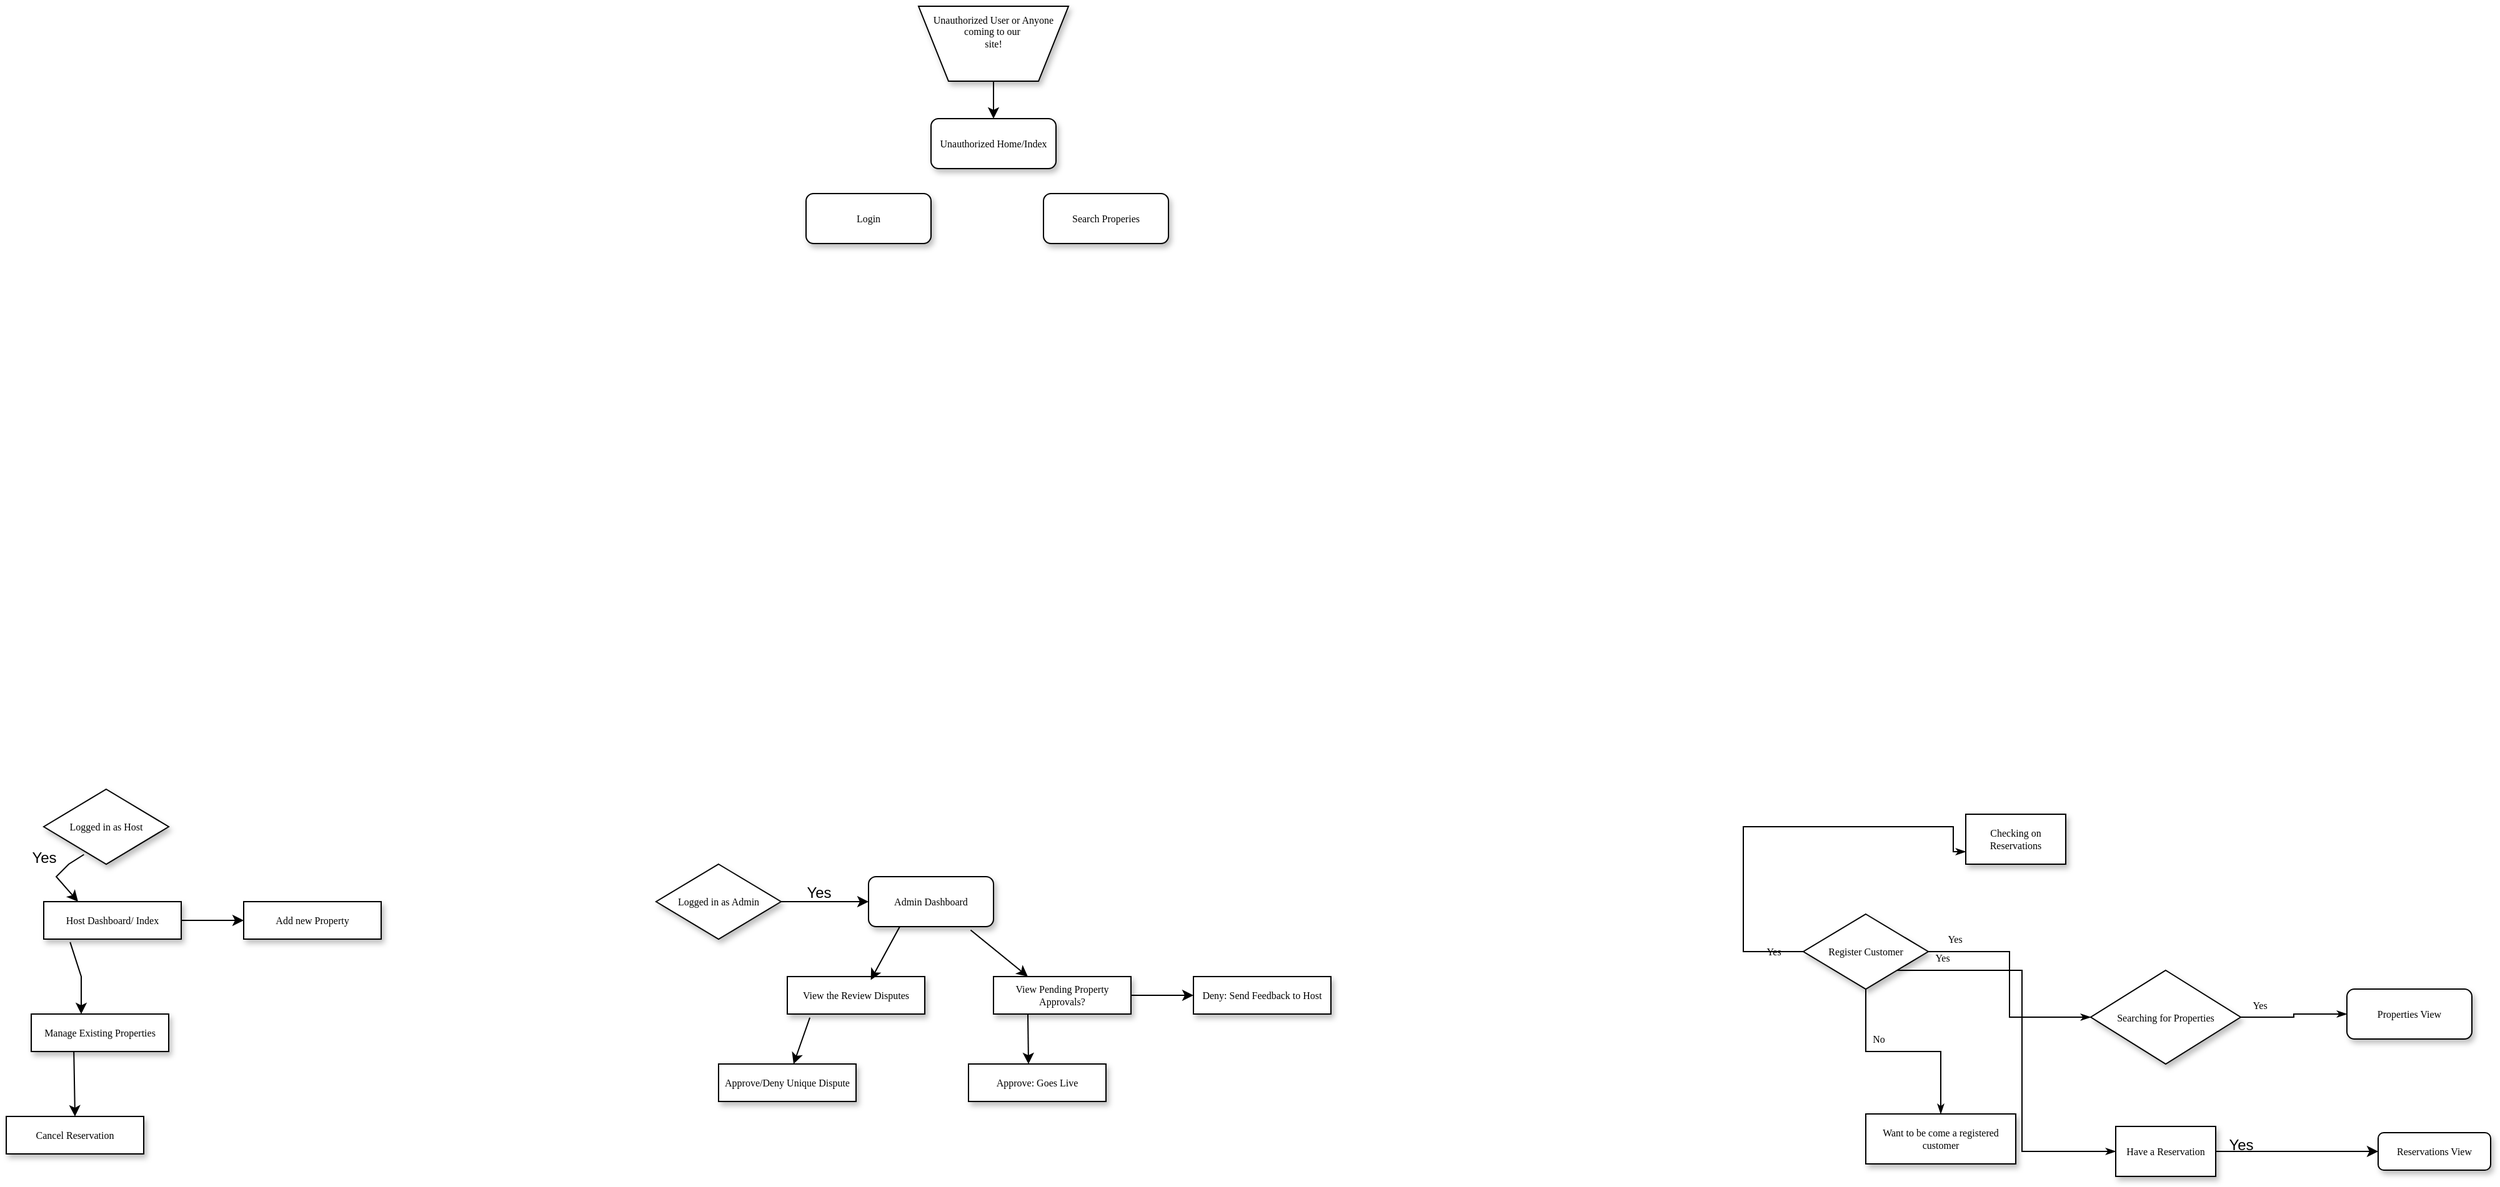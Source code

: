 <mxfile version="24.8.4">
  <diagram name="Page-1" id="edf60f1a-56cd-e834-aa8a-f176f3a09ee4">
    <mxGraphModel dx="1134" dy="654" grid="1" gridSize="10" guides="1" tooltips="1" connect="1" arrows="1" fold="1" page="1" pageScale="1" pageWidth="1100" pageHeight="850" background="#ffffff" math="0" shadow="0">
      <root>
        <mxCell id="0" />
        <mxCell id="1" parent="0" />
        <mxCell id="60e70716793133e9-2" value="Unauthorized User or Anyone coming to our&amp;nbsp;&lt;div&gt;site!&lt;div&gt;&lt;br&gt;&lt;/div&gt;&lt;div&gt;&lt;br&gt;&lt;/div&gt;&lt;/div&gt;" style="shape=trapezoid;whiteSpace=wrap;html=1;rounded=0;shadow=1;labelBackgroundColor=none;strokeWidth=1;fontFamily=Verdana;fontSize=8;align=center;flipV=1;" parent="1" vertex="1">
          <mxGeometry x="830" y="10" width="120" height="60" as="geometry" />
        </mxCell>
        <mxCell id="60e70716793133e9-33" value="Yes" style="edgeStyle=orthogonalEdgeStyle;rounded=0;html=1;labelBackgroundColor=none;startSize=5;endArrow=classicThin;endFill=1;endSize=5;jettySize=auto;orthogonalLoop=1;strokeWidth=1;fontFamily=Verdana;fontSize=8" parent="1" source="60e70716793133e9-5" target="60e70716793133e9-7" edge="1">
          <mxGeometry x="-0.778" y="10" relative="1" as="geometry">
            <mxPoint as="offset" />
          </mxGeometry>
        </mxCell>
        <mxCell id="60e70716793133e9-37" value="No" style="edgeStyle=orthogonalEdgeStyle;rounded=0;html=1;labelBackgroundColor=none;startSize=5;endArrow=classicThin;endFill=1;endSize=5;jettySize=auto;orthogonalLoop=1;strokeWidth=1;fontFamily=Verdana;fontSize=8" parent="1" source="60e70716793133e9-5" target="60e70716793133e9-9" edge="1">
          <mxGeometry x="-0.5" y="10" relative="1" as="geometry">
            <mxPoint as="offset" />
          </mxGeometry>
        </mxCell>
        <mxCell id="60e70716793133e9-5" value="Register Customer" style="rhombus;whiteSpace=wrap;html=1;rounded=0;shadow=1;labelBackgroundColor=none;strokeWidth=1;fontFamily=Verdana;fontSize=8;align=center;" parent="1" vertex="1">
          <mxGeometry x="1538" y="737" width="100" height="60" as="geometry" />
        </mxCell>
        <mxCell id="60e70716793133e9-34" value="Yes" style="edgeStyle=orthogonalEdgeStyle;rounded=0;html=1;labelBackgroundColor=none;startSize=5;endArrow=classicThin;endFill=1;endSize=5;jettySize=auto;orthogonalLoop=1;strokeWidth=1;fontFamily=Verdana;fontSize=8" parent="1" source="60e70716793133e9-7" target="60e70716793133e9-8" edge="1">
          <mxGeometry x="-0.667" y="10" relative="1" as="geometry">
            <mxPoint as="offset" />
          </mxGeometry>
        </mxCell>
        <mxCell id="60e70716793133e9-7" value="Searching for Properties" style="rhombus;whiteSpace=wrap;html=1;rounded=0;shadow=1;labelBackgroundColor=none;strokeWidth=1;fontFamily=Verdana;fontSize=8;align=center;" parent="1" vertex="1">
          <mxGeometry x="1768" y="782" width="120" height="75" as="geometry" />
        </mxCell>
        <mxCell id="60e70716793133e9-8" value="Properties View" style="rounded=1;whiteSpace=wrap;html=1;shadow=1;labelBackgroundColor=none;strokeWidth=1;fontFamily=Verdana;fontSize=8;align=center;" parent="1" vertex="1">
          <mxGeometry x="1973" y="797" width="100" height="40" as="geometry" />
        </mxCell>
        <mxCell id="60e70716793133e9-9" value="Want to be come a registered customer" style="whiteSpace=wrap;html=1;rounded=0;shadow=1;labelBackgroundColor=none;strokeWidth=1;fontFamily=Verdana;fontSize=8;align=center;" parent="1" vertex="1">
          <mxGeometry x="1588" y="897" width="120" height="40" as="geometry" />
        </mxCell>
        <mxCell id="60e70716793133e9-10" value="Have a Reservation" style="whiteSpace=wrap;html=1;rounded=0;shadow=1;labelBackgroundColor=none;strokeWidth=1;fontFamily=Verdana;fontSize=8;align=center;" parent="1" vertex="1">
          <mxGeometry x="1788" y="907" width="80" height="40" as="geometry" />
        </mxCell>
        <mxCell id="Z8Qo_mUcmgDimk4ZtV1X-3" value="" style="edgeStyle=orthogonalEdgeStyle;rounded=0;orthogonalLoop=1;jettySize=auto;html=1;exitX=1;exitY=0.5;exitDx=0;exitDy=0;entryX=0;entryY=0.5;entryDx=0;entryDy=0;" parent="1" source="60e70716793133e9-10" target="Z8Qo_mUcmgDimk4ZtV1X-4" edge="1">
          <mxGeometry relative="1" as="geometry" />
        </mxCell>
        <mxCell id="Z8Qo_mUcmgDimk4ZtV1X-4" value="Reservations View" style="rounded=1;whiteSpace=wrap;html=1;shadow=1;labelBackgroundColor=none;strokeWidth=1;fontFamily=Verdana;fontSize=8;align=center;" parent="1" vertex="1">
          <mxGeometry x="1998" y="912" width="90" height="30" as="geometry" />
        </mxCell>
        <mxCell id="Z8Qo_mUcmgDimk4ZtV1X-5" value="Logged in as Admin" style="rhombus;whiteSpace=wrap;html=1;rounded=0;shadow=1;labelBackgroundColor=none;strokeWidth=1;fontFamily=Verdana;fontSize=8;align=center;" parent="1" vertex="1">
          <mxGeometry x="620" y="697" width="100" height="60" as="geometry" />
        </mxCell>
        <mxCell id="Z8Qo_mUcmgDimk4ZtV1X-9" value="Yes" style="text;html=1;align=center;verticalAlign=middle;resizable=0;points=[];autosize=1;strokeColor=none;fillColor=none;" parent="1" vertex="1">
          <mxGeometry x="1868" y="907" width="40" height="30" as="geometry" />
        </mxCell>
        <mxCell id="Z8Qo_mUcmgDimk4ZtV1X-14" value="Yes" style="edgeStyle=orthogonalEdgeStyle;rounded=0;html=1;labelBackgroundColor=none;startSize=5;endArrow=classicThin;endFill=1;endSize=5;jettySize=auto;orthogonalLoop=1;strokeWidth=1;fontFamily=Verdana;fontSize=8;entryX=0;entryY=0.5;entryDx=0;entryDy=0;exitX=1;exitY=1;exitDx=0;exitDy=0;" parent="1" source="60e70716793133e9-5" target="60e70716793133e9-10" edge="1">
          <mxGeometry x="-0.778" y="10" relative="1" as="geometry">
            <mxPoint as="offset" />
            <mxPoint x="1598" y="827" as="sourcePoint" />
            <mxPoint x="1768" y="827" as="targetPoint" />
          </mxGeometry>
        </mxCell>
        <mxCell id="Z8Qo_mUcmgDimk4ZtV1X-16" value="Yes" style="edgeStyle=orthogonalEdgeStyle;rounded=0;html=1;labelBackgroundColor=none;startSize=5;endArrow=classicThin;endFill=1;endSize=5;jettySize=auto;orthogonalLoop=1;strokeWidth=1;fontFamily=Verdana;fontSize=8;exitX=0;exitY=0.5;exitDx=0;exitDy=0;entryX=0;entryY=0.75;entryDx=0;entryDy=0;" parent="1" source="60e70716793133e9-5" edge="1" target="Z8Qo_mUcmgDimk4ZtV1X-17">
          <mxGeometry x="-0.86" relative="1" as="geometry">
            <mxPoint as="offset" />
            <mxPoint x="1529.2" y="767" as="sourcePoint" />
            <mxPoint x="1658" y="687" as="targetPoint" />
            <Array as="points">
              <mxPoint x="1490" y="767" />
              <mxPoint x="1490" y="667" />
              <mxPoint x="1658" y="667" />
              <mxPoint x="1658" y="687" />
            </Array>
          </mxGeometry>
        </mxCell>
        <mxCell id="Z8Qo_mUcmgDimk4ZtV1X-17" value="Checking on Reservations" style="whiteSpace=wrap;html=1;rounded=0;shadow=1;labelBackgroundColor=none;strokeWidth=1;fontFamily=Verdana;fontSize=8;align=center;" parent="1" vertex="1">
          <mxGeometry x="1668" y="657" width="80" height="40" as="geometry" />
        </mxCell>
        <mxCell id="gYn13_rnFWAkC_ZhPSv--2" value="Logged in as Host" style="rhombus;whiteSpace=wrap;html=1;rounded=0;shadow=1;labelBackgroundColor=none;strokeWidth=1;fontFamily=Verdana;fontSize=8;align=center;" vertex="1" parent="1">
          <mxGeometry x="130" y="637" width="100" height="60" as="geometry" />
        </mxCell>
        <mxCell id="gYn13_rnFWAkC_ZhPSv--5" value="View Pending Property Approvals?" style="whiteSpace=wrap;html=1;rounded=0;shadow=1;labelBackgroundColor=none;strokeWidth=1;fontFamily=Verdana;fontSize=8;align=center;" vertex="1" parent="1">
          <mxGeometry x="890" y="787" width="110" height="30" as="geometry" />
        </mxCell>
        <mxCell id="gYn13_rnFWAkC_ZhPSv--6" value="View the Review Disputes" style="whiteSpace=wrap;html=1;rounded=0;shadow=1;labelBackgroundColor=none;strokeWidth=1;fontFamily=Verdana;fontSize=8;align=center;" vertex="1" parent="1">
          <mxGeometry x="725" y="787" width="110" height="30" as="geometry" />
        </mxCell>
        <mxCell id="gYn13_rnFWAkC_ZhPSv--8" value="Unauthorized Home/Index" style="rounded=1;whiteSpace=wrap;html=1;shadow=1;labelBackgroundColor=none;strokeWidth=1;fontFamily=Verdana;fontSize=8;align=center;" vertex="1" parent="1">
          <mxGeometry x="840" y="100" width="100" height="40" as="geometry" />
        </mxCell>
        <mxCell id="gYn13_rnFWAkC_ZhPSv--11" value="Yes" style="text;html=1;align=center;verticalAlign=middle;resizable=0;points=[];autosize=1;strokeColor=none;fillColor=none;" vertex="1" parent="1">
          <mxGeometry x="730" y="705" width="40" height="30" as="geometry" />
        </mxCell>
        <mxCell id="gYn13_rnFWAkC_ZhPSv--12" value="" style="endArrow=classic;html=1;rounded=0;" edge="1" parent="1">
          <mxGeometry width="50" height="50" relative="1" as="geometry">
            <mxPoint x="720" y="727" as="sourcePoint" />
            <mxPoint x="790" y="727" as="targetPoint" />
            <Array as="points" />
          </mxGeometry>
        </mxCell>
        <mxCell id="gYn13_rnFWAkC_ZhPSv--13" value="Admin Dashboard" style="rounded=1;whiteSpace=wrap;html=1;shadow=1;labelBackgroundColor=none;strokeWidth=1;fontFamily=Verdana;fontSize=8;align=center;" vertex="1" parent="1">
          <mxGeometry x="790" y="707" width="100" height="40" as="geometry" />
        </mxCell>
        <mxCell id="gYn13_rnFWAkC_ZhPSv--15" value="" style="endArrow=classic;html=1;rounded=0;exitX=0.25;exitY=1;exitDx=0;exitDy=0;entryX=0.607;entryY=0.091;entryDx=0;entryDy=0;entryPerimeter=0;" edge="1" parent="1" source="gYn13_rnFWAkC_ZhPSv--13" target="gYn13_rnFWAkC_ZhPSv--6">
          <mxGeometry width="50" height="50" relative="1" as="geometry">
            <mxPoint x="860" y="797" as="sourcePoint" />
            <mxPoint x="910" y="747" as="targetPoint" />
          </mxGeometry>
        </mxCell>
        <mxCell id="gYn13_rnFWAkC_ZhPSv--17" value="" style="endArrow=classic;html=1;rounded=0;exitX=0.817;exitY=1.068;exitDx=0;exitDy=0;entryX=0.25;entryY=0;entryDx=0;entryDy=0;exitPerimeter=0;" edge="1" parent="1" source="gYn13_rnFWAkC_ZhPSv--13" target="gYn13_rnFWAkC_ZhPSv--5">
          <mxGeometry width="50" height="50" relative="1" as="geometry">
            <mxPoint x="873" y="747" as="sourcePoint" />
            <mxPoint x="850" y="790" as="targetPoint" />
          </mxGeometry>
        </mxCell>
        <mxCell id="gYn13_rnFWAkC_ZhPSv--18" value="" style="endArrow=classic;html=1;rounded=0;exitX=0.25;exitY=1;exitDx=0;exitDy=0;" edge="1" parent="1" source="gYn13_rnFWAkC_ZhPSv--5">
          <mxGeometry width="50" height="50" relative="1" as="geometry">
            <mxPoint x="810" y="877" as="sourcePoint" />
            <mxPoint x="918" y="857" as="targetPoint" />
          </mxGeometry>
        </mxCell>
        <mxCell id="gYn13_rnFWAkC_ZhPSv--19" value="Approve: Goes Live" style="whiteSpace=wrap;html=1;rounded=0;shadow=1;labelBackgroundColor=none;strokeWidth=1;fontFamily=Verdana;fontSize=8;align=center;" vertex="1" parent="1">
          <mxGeometry x="870" y="857" width="110" height="30" as="geometry" />
        </mxCell>
        <mxCell id="gYn13_rnFWAkC_ZhPSv--20" value="" style="endArrow=classic;html=1;rounded=0;exitX=1;exitY=0.5;exitDx=0;exitDy=0;" edge="1" parent="1" source="gYn13_rnFWAkC_ZhPSv--5">
          <mxGeometry width="50" height="50" relative="1" as="geometry">
            <mxPoint x="928" y="827" as="sourcePoint" />
            <mxPoint x="1050" y="802" as="targetPoint" />
          </mxGeometry>
        </mxCell>
        <mxCell id="gYn13_rnFWAkC_ZhPSv--21" value="Deny: Send Feedback to Host" style="whiteSpace=wrap;html=1;rounded=0;shadow=1;labelBackgroundColor=none;strokeWidth=1;fontFamily=Verdana;fontSize=8;align=center;" vertex="1" parent="1">
          <mxGeometry x="1050" y="787" width="110" height="30" as="geometry" />
        </mxCell>
        <mxCell id="gYn13_rnFWAkC_ZhPSv--23" value="" style="endArrow=classic;html=1;rounded=0;exitX=0.164;exitY=1.096;exitDx=0;exitDy=0;exitPerimeter=0;" edge="1" parent="1" source="gYn13_rnFWAkC_ZhPSv--6">
          <mxGeometry width="50" height="50" relative="1" as="geometry">
            <mxPoint x="730" y="817" as="sourcePoint" />
            <mxPoint x="730" y="857" as="targetPoint" />
          </mxGeometry>
        </mxCell>
        <mxCell id="gYn13_rnFWAkC_ZhPSv--24" value="Approve/Deny Unique Dispute" style="whiteSpace=wrap;html=1;rounded=0;shadow=1;labelBackgroundColor=none;strokeWidth=1;fontFamily=Verdana;fontSize=8;align=center;" vertex="1" parent="1">
          <mxGeometry x="670" y="857" width="110" height="30" as="geometry" />
        </mxCell>
        <mxCell id="gYn13_rnFWAkC_ZhPSv--25" value="" style="endArrow=classic;html=1;rounded=0;entryX=0.25;entryY=0;entryDx=0;entryDy=0;exitX=0.322;exitY=0.871;exitDx=0;exitDy=0;exitPerimeter=0;" edge="1" parent="1" source="gYn13_rnFWAkC_ZhPSv--2" target="gYn13_rnFWAkC_ZhPSv--26">
          <mxGeometry width="50" height="50" relative="1" as="geometry">
            <mxPoint x="153" y="677" as="sourcePoint" />
            <mxPoint x="130" y="720" as="targetPoint" />
            <Array as="points">
              <mxPoint x="150" y="697" />
              <mxPoint x="140" y="707" />
            </Array>
          </mxGeometry>
        </mxCell>
        <mxCell id="gYn13_rnFWAkC_ZhPSv--26" value="Host Dashboard/ Index" style="whiteSpace=wrap;html=1;rounded=0;shadow=1;labelBackgroundColor=none;strokeWidth=1;fontFamily=Verdana;fontSize=8;align=center;" vertex="1" parent="1">
          <mxGeometry x="130" y="727" width="110" height="30" as="geometry" />
        </mxCell>
        <mxCell id="gYn13_rnFWAkC_ZhPSv--27" value="Yes" style="text;html=1;align=center;verticalAlign=middle;resizable=0;points=[];autosize=1;strokeColor=none;fillColor=none;" vertex="1" parent="1">
          <mxGeometry x="110" y="677" width="40" height="30" as="geometry" />
        </mxCell>
        <mxCell id="gYn13_rnFWAkC_ZhPSv--28" value="" style="endArrow=classic;html=1;rounded=0;exitX=1;exitY=0.5;exitDx=0;exitDy=0;" edge="1" parent="1" source="gYn13_rnFWAkC_ZhPSv--26">
          <mxGeometry width="50" height="50" relative="1" as="geometry">
            <mxPoint x="283" y="720.5" as="sourcePoint" />
            <mxPoint x="290" y="742" as="targetPoint" />
            <Array as="points">
              <mxPoint x="260" y="742" />
            </Array>
          </mxGeometry>
        </mxCell>
        <mxCell id="gYn13_rnFWAkC_ZhPSv--29" value="Add new Property" style="whiteSpace=wrap;html=1;rounded=0;shadow=1;labelBackgroundColor=none;strokeWidth=1;fontFamily=Verdana;fontSize=8;align=center;" vertex="1" parent="1">
          <mxGeometry x="290" y="727" width="110" height="30" as="geometry" />
        </mxCell>
        <mxCell id="gYn13_rnFWAkC_ZhPSv--31" value="" style="endArrow=classic;html=1;rounded=0;exitX=0.192;exitY=1.081;exitDx=0;exitDy=0;exitPerimeter=0;" edge="1" parent="1" source="gYn13_rnFWAkC_ZhPSv--26">
          <mxGeometry width="50" height="50" relative="1" as="geometry">
            <mxPoint x="155" y="777" as="sourcePoint" />
            <mxPoint x="160" y="817" as="targetPoint" />
            <Array as="points">
              <mxPoint x="160" y="787" />
            </Array>
          </mxGeometry>
        </mxCell>
        <mxCell id="gYn13_rnFWAkC_ZhPSv--32" value="Manage Existing Properties" style="whiteSpace=wrap;html=1;rounded=0;shadow=1;labelBackgroundColor=none;strokeWidth=1;fontFamily=Verdana;fontSize=8;align=center;" vertex="1" parent="1">
          <mxGeometry x="120" y="817" width="110" height="30" as="geometry" />
        </mxCell>
        <mxCell id="gYn13_rnFWAkC_ZhPSv--37" value="" style="endArrow=classic;html=1;rounded=0;exitX=0.31;exitY=1.018;exitDx=0;exitDy=0;exitPerimeter=0;entryX=0.5;entryY=0;entryDx=0;entryDy=0;" edge="1" parent="1" source="gYn13_rnFWAkC_ZhPSv--32" target="gYn13_rnFWAkC_ZhPSv--38">
          <mxGeometry width="50" height="50" relative="1" as="geometry">
            <mxPoint x="155" y="857" as="sourcePoint" />
            <mxPoint x="150" y="897" as="targetPoint" />
            <Array as="points" />
          </mxGeometry>
        </mxCell>
        <mxCell id="gYn13_rnFWAkC_ZhPSv--38" value="Cancel Reservation" style="whiteSpace=wrap;html=1;rounded=0;shadow=1;labelBackgroundColor=none;strokeWidth=1;fontFamily=Verdana;fontSize=8;align=center;" vertex="1" parent="1">
          <mxGeometry x="100" y="899" width="110" height="30" as="geometry" />
        </mxCell>
        <mxCell id="gYn13_rnFWAkC_ZhPSv--40" value="" style="endArrow=classic;html=1;rounded=0;exitX=0.5;exitY=1;exitDx=0;exitDy=0;entryX=0.5;entryY=0;entryDx=0;entryDy=0;" edge="1" parent="1" source="60e70716793133e9-2" target="gYn13_rnFWAkC_ZhPSv--8">
          <mxGeometry width="50" height="50" relative="1" as="geometry">
            <mxPoint x="830" y="230" as="sourcePoint" />
            <mxPoint x="880" y="180" as="targetPoint" />
          </mxGeometry>
        </mxCell>
        <mxCell id="gYn13_rnFWAkC_ZhPSv--41" value="Login" style="rounded=1;whiteSpace=wrap;html=1;shadow=1;labelBackgroundColor=none;strokeWidth=1;fontFamily=Verdana;fontSize=8;align=center;" vertex="1" parent="1">
          <mxGeometry x="740" y="160" width="100" height="40" as="geometry" />
        </mxCell>
        <mxCell id="gYn13_rnFWAkC_ZhPSv--42" value="Search Properies" style="rounded=1;whiteSpace=wrap;html=1;shadow=1;labelBackgroundColor=none;strokeWidth=1;fontFamily=Verdana;fontSize=8;align=center;" vertex="1" parent="1">
          <mxGeometry x="930" y="160" width="100" height="40" as="geometry" />
        </mxCell>
      </root>
    </mxGraphModel>
  </diagram>
</mxfile>
